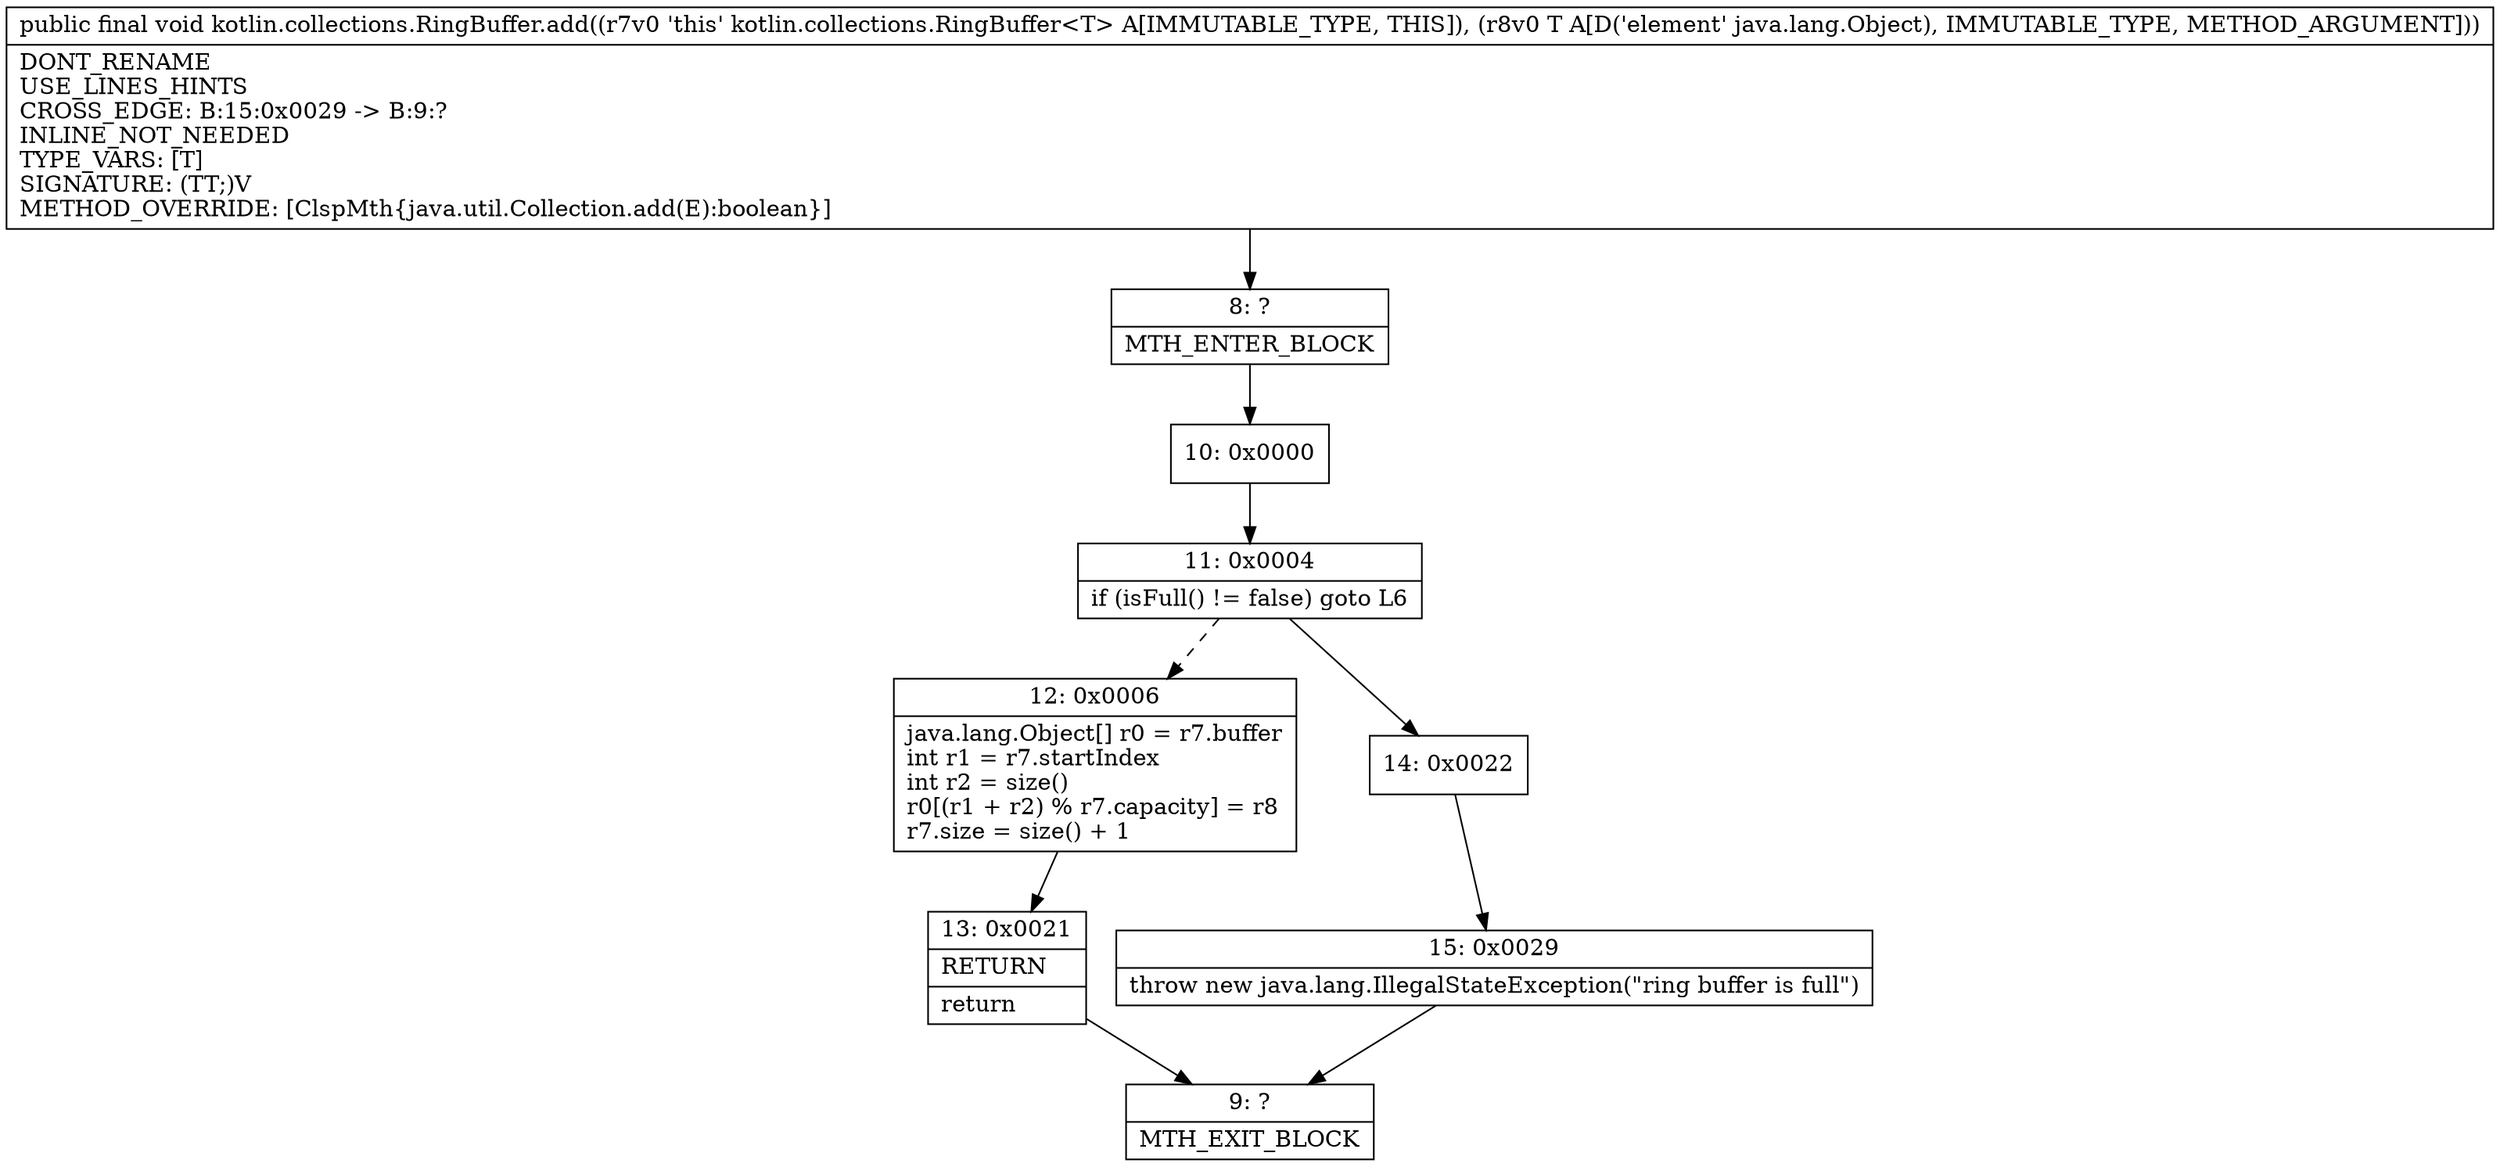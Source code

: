 digraph "CFG forkotlin.collections.RingBuffer.add(Ljava\/lang\/Object;)V" {
Node_8 [shape=record,label="{8\:\ ?|MTH_ENTER_BLOCK\l}"];
Node_10 [shape=record,label="{10\:\ 0x0000}"];
Node_11 [shape=record,label="{11\:\ 0x0004|if (isFull() != false) goto L6\l}"];
Node_12 [shape=record,label="{12\:\ 0x0006|java.lang.Object[] r0 = r7.buffer\lint r1 = r7.startIndex\lint r2 = size()\lr0[(r1 + r2) % r7.capacity] = r8\lr7.size = size() + 1\l}"];
Node_13 [shape=record,label="{13\:\ 0x0021|RETURN\l|return\l}"];
Node_9 [shape=record,label="{9\:\ ?|MTH_EXIT_BLOCK\l}"];
Node_14 [shape=record,label="{14\:\ 0x0022}"];
Node_15 [shape=record,label="{15\:\ 0x0029|throw new java.lang.IllegalStateException(\"ring buffer is full\")\l}"];
MethodNode[shape=record,label="{public final void kotlin.collections.RingBuffer.add((r7v0 'this' kotlin.collections.RingBuffer\<T\> A[IMMUTABLE_TYPE, THIS]), (r8v0 T A[D('element' java.lang.Object), IMMUTABLE_TYPE, METHOD_ARGUMENT]))  | DONT_RENAME\lUSE_LINES_HINTS\lCROSS_EDGE: B:15:0x0029 \-\> B:9:?\lINLINE_NOT_NEEDED\lTYPE_VARS: [T]\lSIGNATURE: (TT;)V\lMETHOD_OVERRIDE: [ClspMth\{java.util.Collection.add(E):boolean\}]\l}"];
MethodNode -> Node_8;Node_8 -> Node_10;
Node_10 -> Node_11;
Node_11 -> Node_12[style=dashed];
Node_11 -> Node_14;
Node_12 -> Node_13;
Node_13 -> Node_9;
Node_14 -> Node_15;
Node_15 -> Node_9;
}

